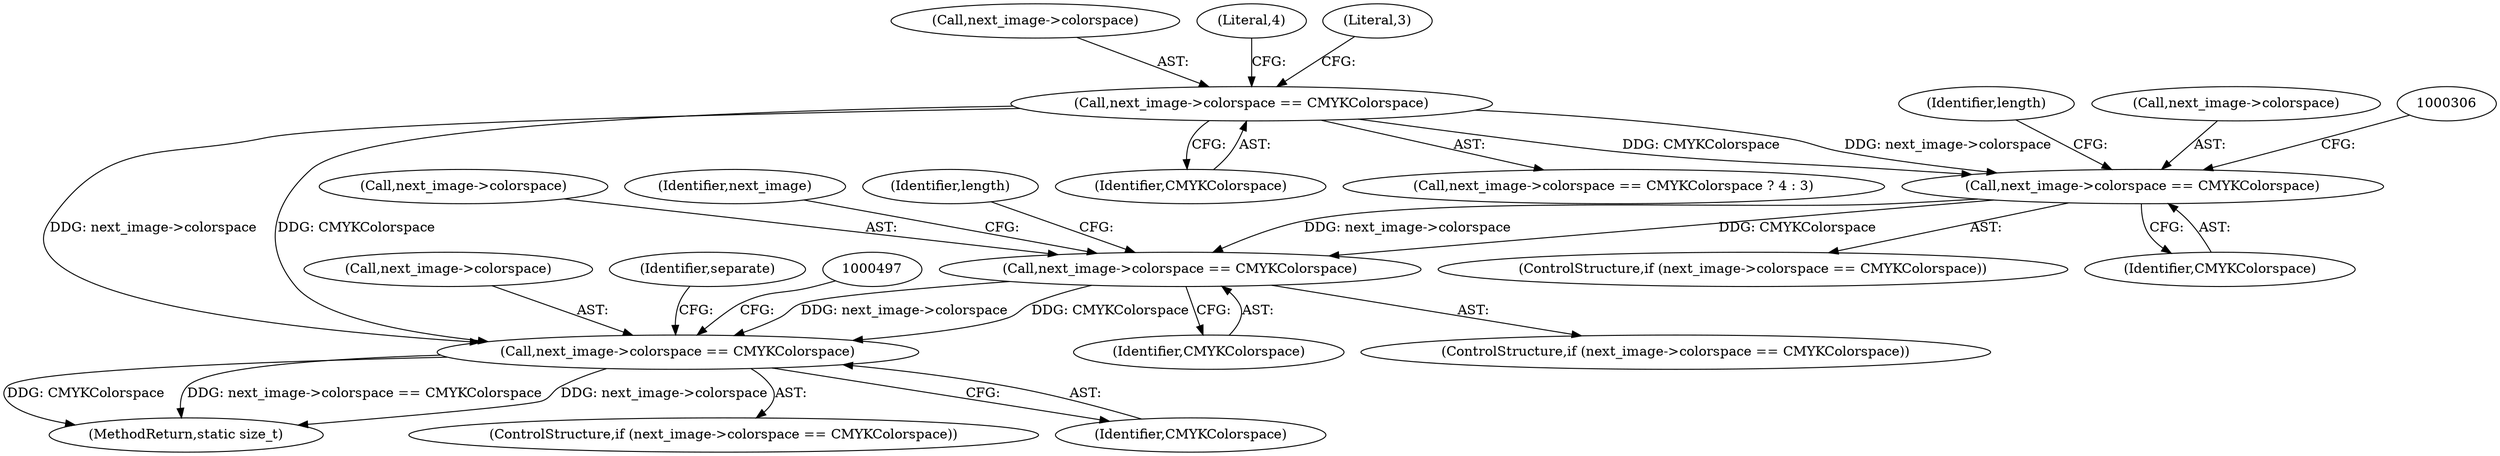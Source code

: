 digraph "0_ImageMagick_d4ec73f866a7c42a2e7f301fcd696e5cb7a7d3ab_2@pointer" {
"1000173" [label="(Call,next_image->colorspace == CMYKColorspace)"];
"1000300" [label="(Call,next_image->colorspace == CMYKColorspace)"];
"1000407" [label="(Call,next_image->colorspace == CMYKColorspace)"];
"1000491" [label="(Call,next_image->colorspace == CMYKColorspace)"];
"1000173" [label="(Call,next_image->colorspace == CMYKColorspace)"];
"1000299" [label="(ControlStructure,if (next_image->colorspace == CMYKColorspace))"];
"1000177" [label="(Identifier,CMYKColorspace)"];
"1000491" [label="(Call,next_image->colorspace == CMYKColorspace)"];
"1000584" [label="(MethodReturn,static size_t)"];
"1000411" [label="(Identifier,CMYKColorspace)"];
"1000492" [label="(Call,next_image->colorspace)"];
"1000406" [label="(ControlStructure,if (next_image->colorspace == CMYKColorspace))"];
"1000174" [label="(Call,next_image->colorspace)"];
"1000503" [label="(Identifier,separate)"];
"1000408" [label="(Call,next_image->colorspace)"];
"1000311" [label="(Identifier,length)"];
"1000178" [label="(Literal,4)"];
"1000301" [label="(Call,next_image->colorspace)"];
"1000407" [label="(Call,next_image->colorspace == CMYKColorspace)"];
"1000490" [label="(ControlStructure,if (next_image->colorspace == CMYKColorspace))"];
"1000300" [label="(Call,next_image->colorspace == CMYKColorspace)"];
"1000304" [label="(Identifier,CMYKColorspace)"];
"1000448" [label="(Identifier,next_image)"];
"1000495" [label="(Identifier,CMYKColorspace)"];
"1000172" [label="(Call,next_image->colorspace == CMYKColorspace ? 4 : 3)"];
"1000179" [label="(Literal,3)"];
"1000414" [label="(Identifier,length)"];
"1000173" -> "1000172"  [label="AST: "];
"1000173" -> "1000177"  [label="CFG: "];
"1000174" -> "1000173"  [label="AST: "];
"1000177" -> "1000173"  [label="AST: "];
"1000178" -> "1000173"  [label="CFG: "];
"1000179" -> "1000173"  [label="CFG: "];
"1000173" -> "1000300"  [label="DDG: next_image->colorspace"];
"1000173" -> "1000300"  [label="DDG: CMYKColorspace"];
"1000173" -> "1000491"  [label="DDG: next_image->colorspace"];
"1000173" -> "1000491"  [label="DDG: CMYKColorspace"];
"1000300" -> "1000299"  [label="AST: "];
"1000300" -> "1000304"  [label="CFG: "];
"1000301" -> "1000300"  [label="AST: "];
"1000304" -> "1000300"  [label="AST: "];
"1000306" -> "1000300"  [label="CFG: "];
"1000311" -> "1000300"  [label="CFG: "];
"1000300" -> "1000407"  [label="DDG: next_image->colorspace"];
"1000300" -> "1000407"  [label="DDG: CMYKColorspace"];
"1000407" -> "1000406"  [label="AST: "];
"1000407" -> "1000411"  [label="CFG: "];
"1000408" -> "1000407"  [label="AST: "];
"1000411" -> "1000407"  [label="AST: "];
"1000414" -> "1000407"  [label="CFG: "];
"1000448" -> "1000407"  [label="CFG: "];
"1000407" -> "1000491"  [label="DDG: next_image->colorspace"];
"1000407" -> "1000491"  [label="DDG: CMYKColorspace"];
"1000491" -> "1000490"  [label="AST: "];
"1000491" -> "1000495"  [label="CFG: "];
"1000492" -> "1000491"  [label="AST: "];
"1000495" -> "1000491"  [label="AST: "];
"1000497" -> "1000491"  [label="CFG: "];
"1000503" -> "1000491"  [label="CFG: "];
"1000491" -> "1000584"  [label="DDG: CMYKColorspace"];
"1000491" -> "1000584"  [label="DDG: next_image->colorspace == CMYKColorspace"];
"1000491" -> "1000584"  [label="DDG: next_image->colorspace"];
}
